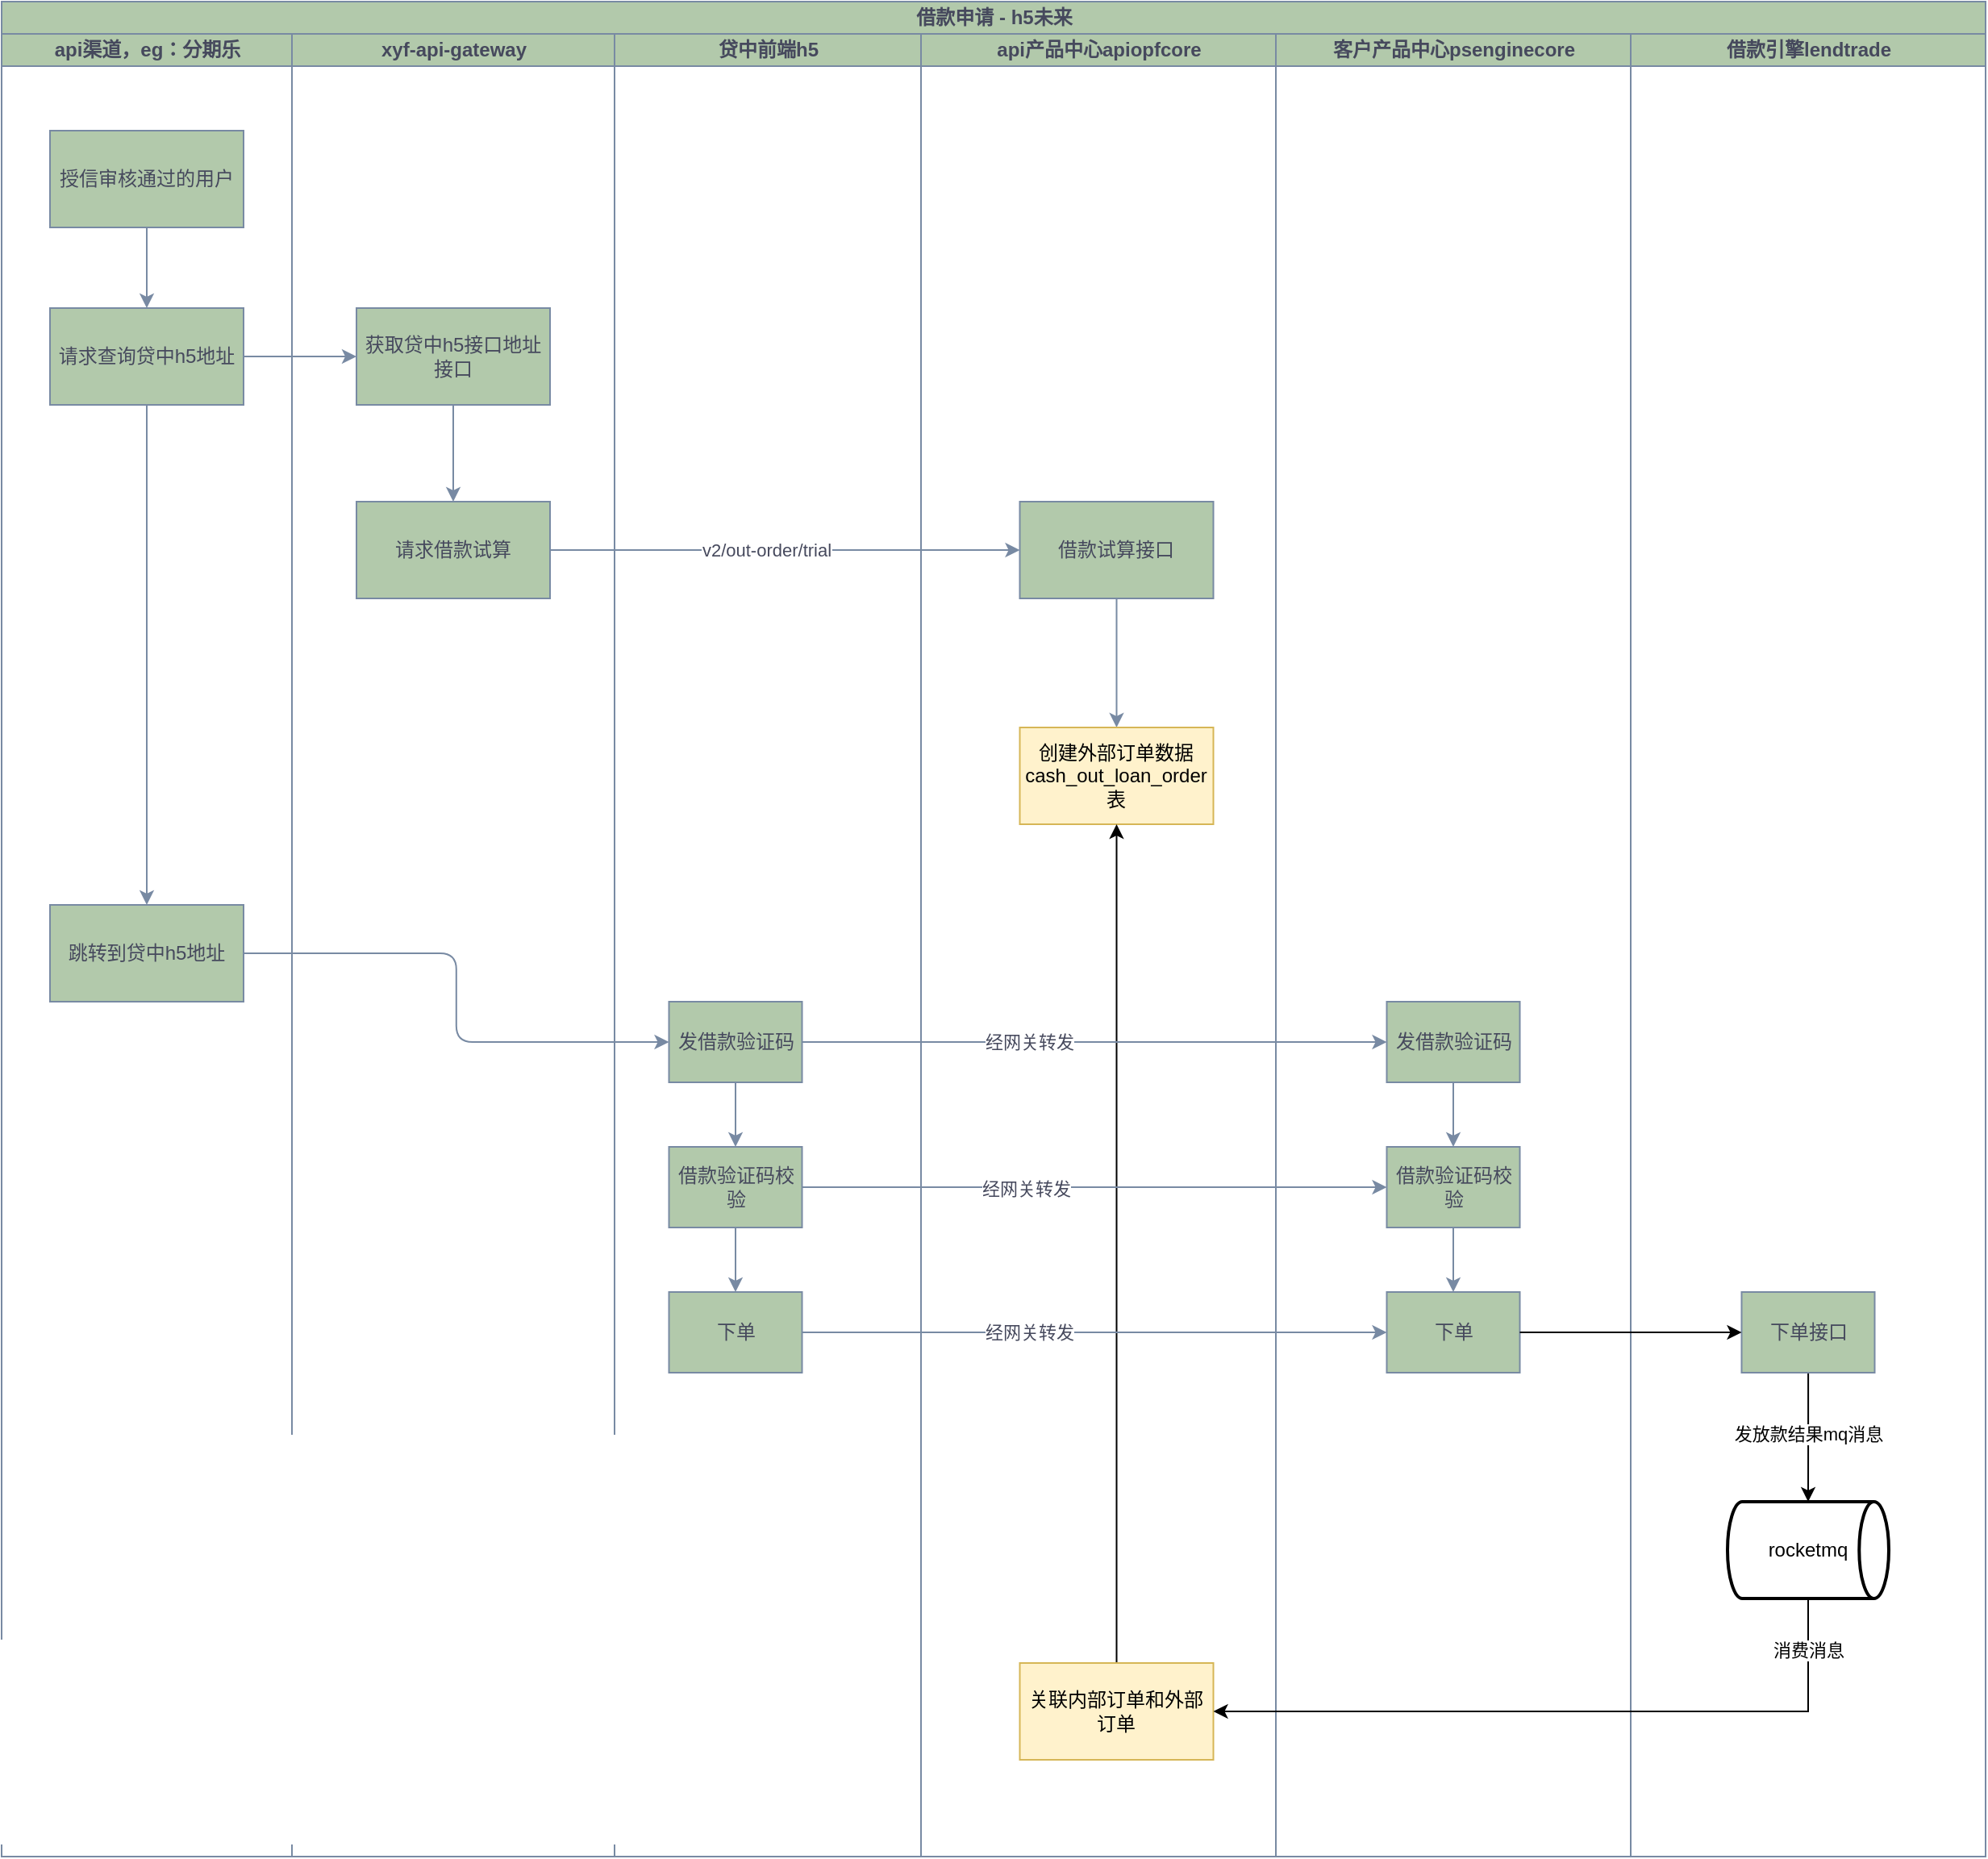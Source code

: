 <mxfile version="24.3.1" type="github">
  <diagram name="第 1 页" id="stsiB68LXINrgFX4fNCL">
    <mxGraphModel dx="1503" dy="912" grid="1" gridSize="10" guides="1" tooltips="1" connect="1" arrows="1" fold="1" page="1" pageScale="1" pageWidth="827" pageHeight="1169" math="0" shadow="0">
      <root>
        <mxCell id="0" />
        <mxCell id="1" parent="0" />
        <mxCell id="8x5K30sXBfW7uzls9D7D-3" value="借款申请 - h5未来" style="swimlane;childLayout=stackLayout;resizeParent=1;resizeParentMax=0;startSize=20;html=1;labelBackgroundColor=none;fillColor=#B2C9AB;strokeColor=#788AA3;fontColor=#46495D;" vertex="1" parent="1">
          <mxGeometry x="150" y="220" width="1230" height="1150" as="geometry" />
        </mxCell>
        <mxCell id="8x5K30sXBfW7uzls9D7D-4" value="api渠道，eg：分期乐" style="swimlane;startSize=20;html=1;labelBackgroundColor=none;fillColor=#B2C9AB;strokeColor=#788AA3;fontColor=#46495D;" vertex="1" parent="8x5K30sXBfW7uzls9D7D-3">
          <mxGeometry y="20" width="180" height="1130" as="geometry" />
        </mxCell>
        <mxCell id="8x5K30sXBfW7uzls9D7D-5" value="" style="edgeStyle=orthogonalEdgeStyle;rounded=0;orthogonalLoop=1;jettySize=auto;html=1;strokeColor=#788AA3;fontColor=#46495D;fillColor=#B2C9AB;" edge="1" parent="8x5K30sXBfW7uzls9D7D-4" source="8x5K30sXBfW7uzls9D7D-6" target="8x5K30sXBfW7uzls9D7D-8">
          <mxGeometry relative="1" as="geometry" />
        </mxCell>
        <mxCell id="8x5K30sXBfW7uzls9D7D-6" value="授信审核通过的用户" style="rounded=0;whiteSpace=wrap;html=1;strokeColor=#788AA3;fontColor=#46495D;fillColor=#B2C9AB;" vertex="1" parent="8x5K30sXBfW7uzls9D7D-4">
          <mxGeometry x="30" y="60" width="120" height="60" as="geometry" />
        </mxCell>
        <mxCell id="8x5K30sXBfW7uzls9D7D-7" style="edgeStyle=orthogonalEdgeStyle;curved=0;rounded=1;orthogonalLoop=1;jettySize=auto;html=1;strokeColor=#788AA3;align=center;verticalAlign=middle;fontFamily=Helvetica;fontSize=11;fontColor=#46495D;labelBackgroundColor=default;endArrow=classic;fillColor=#B2C9AB;" edge="1" parent="8x5K30sXBfW7uzls9D7D-4" source="8x5K30sXBfW7uzls9D7D-8" target="8x5K30sXBfW7uzls9D7D-9">
          <mxGeometry relative="1" as="geometry" />
        </mxCell>
        <mxCell id="8x5K30sXBfW7uzls9D7D-8" value="请求查询贷中h5地址" style="rounded=0;whiteSpace=wrap;html=1;strokeColor=#788AA3;fontColor=#46495D;fillColor=#B2C9AB;" vertex="1" parent="8x5K30sXBfW7uzls9D7D-4">
          <mxGeometry x="30" y="170" width="120" height="60" as="geometry" />
        </mxCell>
        <mxCell id="8x5K30sXBfW7uzls9D7D-9" value="跳转到贷中h5地址" style="rounded=0;whiteSpace=wrap;html=1;strokeColor=#788AA3;fontColor=#46495D;fillColor=#B2C9AB;" vertex="1" parent="8x5K30sXBfW7uzls9D7D-4">
          <mxGeometry x="30" y="540" width="120" height="60" as="geometry" />
        </mxCell>
        <mxCell id="8x5K30sXBfW7uzls9D7D-10" value="xyf-api-gateway" style="swimlane;startSize=20;html=1;labelBackgroundColor=none;fillColor=#B2C9AB;strokeColor=#788AA3;fontColor=#46495D;" vertex="1" parent="8x5K30sXBfW7uzls9D7D-3">
          <mxGeometry x="180" y="20" width="200" height="1130" as="geometry" />
        </mxCell>
        <mxCell id="8x5K30sXBfW7uzls9D7D-11" value="" style="edgeStyle=orthogonalEdgeStyle;curved=0;rounded=1;orthogonalLoop=1;jettySize=auto;html=1;strokeColor=#788AA3;align=center;verticalAlign=middle;fontFamily=Helvetica;fontSize=11;fontColor=#46495D;labelBackgroundColor=default;endArrow=classic;fillColor=#B2C9AB;" edge="1" parent="8x5K30sXBfW7uzls9D7D-10" source="8x5K30sXBfW7uzls9D7D-12" target="8x5K30sXBfW7uzls9D7D-13">
          <mxGeometry relative="1" as="geometry" />
        </mxCell>
        <mxCell id="8x5K30sXBfW7uzls9D7D-12" value="获取贷中h5接口地址接口" style="rounded=0;whiteSpace=wrap;html=1;strokeColor=#788AA3;fontColor=#46495D;fillColor=#B2C9AB;" vertex="1" parent="8x5K30sXBfW7uzls9D7D-10">
          <mxGeometry x="40" y="170" width="120" height="60" as="geometry" />
        </mxCell>
        <mxCell id="8x5K30sXBfW7uzls9D7D-13" value="请求借款试算" style="rounded=0;whiteSpace=wrap;html=1;strokeColor=#788AA3;fontColor=#46495D;fillColor=#B2C9AB;" vertex="1" parent="8x5K30sXBfW7uzls9D7D-10">
          <mxGeometry x="40" y="290" width="120" height="60" as="geometry" />
        </mxCell>
        <mxCell id="8x5K30sXBfW7uzls9D7D-14" value="贷中前端h5" style="swimlane;startSize=20;html=1;labelBackgroundColor=none;fillColor=#B2C9AB;strokeColor=#788AA3;fontColor=#46495D;" vertex="1" parent="8x5K30sXBfW7uzls9D7D-3">
          <mxGeometry x="380" y="20" width="190" height="1130" as="geometry" />
        </mxCell>
        <mxCell id="8x5K30sXBfW7uzls9D7D-15" value="" style="edgeStyle=orthogonalEdgeStyle;rounded=0;orthogonalLoop=1;jettySize=auto;html=1;strokeColor=#788AA3;fontColor=#46495D;fillColor=#B2C9AB;" edge="1" parent="8x5K30sXBfW7uzls9D7D-14" source="8x5K30sXBfW7uzls9D7D-16" target="8x5K30sXBfW7uzls9D7D-18">
          <mxGeometry relative="1" as="geometry" />
        </mxCell>
        <mxCell id="8x5K30sXBfW7uzls9D7D-16" value="发借款验证码" style="rounded=0;whiteSpace=wrap;html=1;strokeColor=#788AA3;fontColor=#46495D;fillColor=#B2C9AB;" vertex="1" parent="8x5K30sXBfW7uzls9D7D-14">
          <mxGeometry x="33.75" y="600" width="82.5" height="50" as="geometry" />
        </mxCell>
        <mxCell id="8x5K30sXBfW7uzls9D7D-17" value="" style="edgeStyle=orthogonalEdgeStyle;rounded=0;orthogonalLoop=1;jettySize=auto;html=1;strokeColor=#788AA3;fontColor=#46495D;fillColor=#B2C9AB;" edge="1" parent="8x5K30sXBfW7uzls9D7D-14" source="8x5K30sXBfW7uzls9D7D-18" target="8x5K30sXBfW7uzls9D7D-19">
          <mxGeometry relative="1" as="geometry" />
        </mxCell>
        <mxCell id="8x5K30sXBfW7uzls9D7D-18" value="借款验证码校验" style="rounded=0;whiteSpace=wrap;html=1;strokeColor=#788AA3;fontColor=#46495D;fillColor=#B2C9AB;" vertex="1" parent="8x5K30sXBfW7uzls9D7D-14">
          <mxGeometry x="33.75" y="690" width="82.5" height="50" as="geometry" />
        </mxCell>
        <mxCell id="8x5K30sXBfW7uzls9D7D-19" value="下单" style="rounded=0;whiteSpace=wrap;html=1;strokeColor=#788AA3;fontColor=#46495D;fillColor=#B2C9AB;" vertex="1" parent="8x5K30sXBfW7uzls9D7D-14">
          <mxGeometry x="33.75" y="780" width="82.5" height="50" as="geometry" />
        </mxCell>
        <mxCell id="8x5K30sXBfW7uzls9D7D-20" value="api产品中心apiopfcore" style="swimlane;startSize=20;html=1;labelBackgroundColor=none;fillColor=#B2C9AB;strokeColor=#788AA3;fontColor=#46495D;" vertex="1" parent="8x5K30sXBfW7uzls9D7D-3">
          <mxGeometry x="570" y="20" width="220" height="1130" as="geometry" />
        </mxCell>
        <mxCell id="8x5K30sXBfW7uzls9D7D-29" value="" style="edgeStyle=orthogonalEdgeStyle;curved=0;rounded=1;orthogonalLoop=1;jettySize=auto;html=1;strokeColor=#788AA3;align=center;verticalAlign=middle;fontFamily=Helvetica;fontSize=11;fontColor=#46495D;labelBackgroundColor=default;endArrow=classic;fillColor=#B2C9AB;" edge="1" parent="8x5K30sXBfW7uzls9D7D-20" source="8x5K30sXBfW7uzls9D7D-30" target="8x5K30sXBfW7uzls9D7D-31">
          <mxGeometry relative="1" as="geometry" />
        </mxCell>
        <mxCell id="8x5K30sXBfW7uzls9D7D-30" value="借款试算接口" style="rounded=0;whiteSpace=wrap;html=1;strokeColor=#788AA3;fontColor=#46495D;fillColor=#B2C9AB;" vertex="1" parent="8x5K30sXBfW7uzls9D7D-20">
          <mxGeometry x="61.25" y="290" width="120" height="60" as="geometry" />
        </mxCell>
        <mxCell id="8x5K30sXBfW7uzls9D7D-31" value="创建外部订单数据&lt;div&gt;cash_out_loan_order表&lt;/div&gt;" style="rounded=0;whiteSpace=wrap;html=1;strokeColor=#d6b656;fillColor=#fff2cc;" vertex="1" parent="8x5K30sXBfW7uzls9D7D-20">
          <mxGeometry x="61.25" y="430" width="120" height="60" as="geometry" />
        </mxCell>
        <mxCell id="8x5K30sXBfW7uzls9D7D-58" style="edgeStyle=orthogonalEdgeStyle;rounded=0;orthogonalLoop=1;jettySize=auto;html=1;entryX=0.5;entryY=1;entryDx=0;entryDy=0;" edge="1" parent="8x5K30sXBfW7uzls9D7D-20" source="8x5K30sXBfW7uzls9D7D-55" target="8x5K30sXBfW7uzls9D7D-31">
          <mxGeometry relative="1" as="geometry" />
        </mxCell>
        <mxCell id="8x5K30sXBfW7uzls9D7D-55" value="关联内部订单和外部订单" style="rounded=0;whiteSpace=wrap;html=1;strokeColor=#d6b656;fillColor=#fff2cc;" vertex="1" parent="8x5K30sXBfW7uzls9D7D-20">
          <mxGeometry x="61.25" y="1010" width="120" height="60" as="geometry" />
        </mxCell>
        <mxCell id="8x5K30sXBfW7uzls9D7D-44" value="客户产品中心psenginecore" style="swimlane;startSize=20;html=1;labelBackgroundColor=none;fillColor=#B2C9AB;strokeColor=#788AA3;fontColor=#46495D;" vertex="1" parent="8x5K30sXBfW7uzls9D7D-3">
          <mxGeometry x="790" y="20" width="220" height="1130" as="geometry" />
        </mxCell>
        <mxCell id="8x5K30sXBfW7uzls9D7D-21" value="" style="edgeStyle=orthogonalEdgeStyle;rounded=0;orthogonalLoop=1;jettySize=auto;html=1;strokeColor=#788AA3;fontColor=#46495D;fillColor=#B2C9AB;" edge="1" parent="8x5K30sXBfW7uzls9D7D-44" source="8x5K30sXBfW7uzls9D7D-22" target="8x5K30sXBfW7uzls9D7D-24">
          <mxGeometry relative="1" as="geometry" />
        </mxCell>
        <mxCell id="8x5K30sXBfW7uzls9D7D-22" value="发借款验证码" style="rounded=0;whiteSpace=wrap;html=1;strokeColor=#788AA3;fontColor=#46495D;fillColor=#B2C9AB;" vertex="1" parent="8x5K30sXBfW7uzls9D7D-44">
          <mxGeometry x="68.75" y="600" width="82.5" height="50" as="geometry" />
        </mxCell>
        <mxCell id="8x5K30sXBfW7uzls9D7D-23" value="" style="edgeStyle=orthogonalEdgeStyle;rounded=0;orthogonalLoop=1;jettySize=auto;html=1;strokeColor=#788AA3;fontColor=#46495D;fillColor=#B2C9AB;" edge="1" parent="8x5K30sXBfW7uzls9D7D-44" source="8x5K30sXBfW7uzls9D7D-24" target="8x5K30sXBfW7uzls9D7D-26">
          <mxGeometry relative="1" as="geometry" />
        </mxCell>
        <mxCell id="8x5K30sXBfW7uzls9D7D-24" value="借款验证码校验" style="rounded=0;whiteSpace=wrap;html=1;strokeColor=#788AA3;fontColor=#46495D;fillColor=#B2C9AB;" vertex="1" parent="8x5K30sXBfW7uzls9D7D-44">
          <mxGeometry x="68.75" y="690" width="82.5" height="50" as="geometry" />
        </mxCell>
        <mxCell id="8x5K30sXBfW7uzls9D7D-26" value="下单" style="rounded=0;whiteSpace=wrap;html=1;strokeColor=#788AA3;fontColor=#46495D;fillColor=#B2C9AB;" vertex="1" parent="8x5K30sXBfW7uzls9D7D-44">
          <mxGeometry x="68.75" y="780" width="82.5" height="50" as="geometry" />
        </mxCell>
        <mxCell id="8x5K30sXBfW7uzls9D7D-45" value="借款引擎lendtrade" style="swimlane;startSize=20;html=1;labelBackgroundColor=none;fillColor=#B2C9AB;strokeColor=#788AA3;fontColor=#46495D;" vertex="1" parent="8x5K30sXBfW7uzls9D7D-3">
          <mxGeometry x="1010" y="20" width="220" height="1130" as="geometry" />
        </mxCell>
        <mxCell id="8x5K30sXBfW7uzls9D7D-52" value="" style="edgeStyle=orthogonalEdgeStyle;rounded=0;orthogonalLoop=1;jettySize=auto;html=1;entryX=0.5;entryY=0;entryDx=0;entryDy=0;entryPerimeter=0;" edge="1" parent="8x5K30sXBfW7uzls9D7D-45" source="8x5K30sXBfW7uzls9D7D-49" target="8x5K30sXBfW7uzls9D7D-53">
          <mxGeometry relative="1" as="geometry">
            <mxPoint x="110" y="890.0" as="targetPoint" />
          </mxGeometry>
        </mxCell>
        <mxCell id="8x5K30sXBfW7uzls9D7D-54" value="发放款结果mq消息" style="edgeLabel;html=1;align=center;verticalAlign=middle;resizable=0;points=[];" vertex="1" connectable="0" parent="8x5K30sXBfW7uzls9D7D-52">
          <mxGeometry x="-0.051" relative="1" as="geometry">
            <mxPoint as="offset" />
          </mxGeometry>
        </mxCell>
        <mxCell id="8x5K30sXBfW7uzls9D7D-49" value="下单接口" style="rounded=0;whiteSpace=wrap;html=1;strokeColor=#788AA3;fontColor=#46495D;fillColor=#B2C9AB;" vertex="1" parent="8x5K30sXBfW7uzls9D7D-45">
          <mxGeometry x="68.75" y="780" width="82.5" height="50" as="geometry" />
        </mxCell>
        <mxCell id="8x5K30sXBfW7uzls9D7D-53" value="rocketmq" style="strokeWidth=2;html=1;shape=mxgraph.flowchart.direct_data;whiteSpace=wrap;" vertex="1" parent="8x5K30sXBfW7uzls9D7D-45">
          <mxGeometry x="60" y="910" width="100" height="60" as="geometry" />
        </mxCell>
        <mxCell id="8x5K30sXBfW7uzls9D7D-34" style="edgeStyle=orthogonalEdgeStyle;rounded=0;orthogonalLoop=1;jettySize=auto;html=1;entryX=0;entryY=0.5;entryDx=0;entryDy=0;strokeColor=#788AA3;fontColor=#46495D;fillColor=#B2C9AB;" edge="1" parent="8x5K30sXBfW7uzls9D7D-3" source="8x5K30sXBfW7uzls9D7D-8" target="8x5K30sXBfW7uzls9D7D-12">
          <mxGeometry relative="1" as="geometry" />
        </mxCell>
        <mxCell id="8x5K30sXBfW7uzls9D7D-35" style="edgeStyle=orthogonalEdgeStyle;rounded=0;orthogonalLoop=1;jettySize=auto;html=1;entryX=0;entryY=0.5;entryDx=0;entryDy=0;strokeColor=#788AA3;fontColor=#46495D;fillColor=#B2C9AB;" edge="1" parent="8x5K30sXBfW7uzls9D7D-3" source="8x5K30sXBfW7uzls9D7D-16" target="8x5K30sXBfW7uzls9D7D-22">
          <mxGeometry relative="1" as="geometry" />
        </mxCell>
        <mxCell id="8x5K30sXBfW7uzls9D7D-36" value="经网关转发" style="edgeLabel;html=1;align=center;verticalAlign=middle;resizable=0;points=[];strokeColor=#788AA3;fontColor=#46495D;fillColor=#B2C9AB;" vertex="1" connectable="0" parent="8x5K30sXBfW7uzls9D7D-35">
          <mxGeometry x="-0.286" y="-2" relative="1" as="geometry">
            <mxPoint x="11" y="-2" as="offset" />
          </mxGeometry>
        </mxCell>
        <mxCell id="8x5K30sXBfW7uzls9D7D-37" style="edgeStyle=orthogonalEdgeStyle;rounded=0;orthogonalLoop=1;jettySize=auto;html=1;entryX=0;entryY=0.5;entryDx=0;entryDy=0;strokeColor=#788AA3;fontColor=#46495D;fillColor=#B2C9AB;" edge="1" parent="8x5K30sXBfW7uzls9D7D-3" source="8x5K30sXBfW7uzls9D7D-18" target="8x5K30sXBfW7uzls9D7D-24">
          <mxGeometry relative="1" as="geometry" />
        </mxCell>
        <mxCell id="8x5K30sXBfW7uzls9D7D-38" value="&lt;span style=&quot;color: rgba(0, 0, 0, 0); font-family: monospace; font-size: 0px; text-align: start; background-color: rgb(251, 251, 251);&quot;&gt;%3CmxGraphModel%3E%3Croot%3E%3CmxCell%20id%3D%220%22%2F%3E%3CmxCell%20id%3D%221%22%20parent%3D%220%22%2F%3E%3CmxCell%20id%3D%222%22%20value%3D%22%E7%BB%8F%E7%BD%91%E5%85%B3%E8%BD%AC%E5%8F%91%22%20style%3D%22edgeLabel%3Bhtml%3D1%3Balign%3Dcenter%3BverticalAlign%3Dmiddle%3Bresizable%3D0%3Bpoints%3D%5B%5D%3BstrokeColor%3D%23788AA3%3BfontColor%3D%2346495D%3BfillColor%3D%23B2C9AB%3B%22%20vertex%3D%221%22%20connectable%3D%220%22%20parent%3D%221%22%3E%3CmxGeometry%20x%3D%22786.417%22%20y%3D%22865.0%22%20as%3D%22geometry%22%2F%3E%3C%2FmxCell%3E%3C%2Froot%3E%3C%2FmxGraphModel%3E&lt;/span&gt;" style="edgeLabel;html=1;align=center;verticalAlign=middle;resizable=0;points=[];strokeColor=#788AA3;fontColor=#46495D;fillColor=#B2C9AB;" vertex="1" connectable="0" parent="8x5K30sXBfW7uzls9D7D-37">
          <mxGeometry x="-0.286" y="1" relative="1" as="geometry">
            <mxPoint x="11" y="1" as="offset" />
          </mxGeometry>
        </mxCell>
        <mxCell id="8x5K30sXBfW7uzls9D7D-48" value="&lt;span style=&quot;color: rgb(70, 73, 93);&quot;&gt;经网关转发&lt;/span&gt;" style="edgeLabel;html=1;align=center;verticalAlign=middle;resizable=0;points=[];" vertex="1" connectable="0" parent="8x5K30sXBfW7uzls9D7D-37">
          <mxGeometry x="-0.237" y="-1" relative="1" as="geometry">
            <mxPoint as="offset" />
          </mxGeometry>
        </mxCell>
        <mxCell id="8x5K30sXBfW7uzls9D7D-39" style="edgeStyle=orthogonalEdgeStyle;rounded=0;orthogonalLoop=1;jettySize=auto;html=1;entryX=0;entryY=0.5;entryDx=0;entryDy=0;strokeColor=#788AA3;fontColor=#46495D;fillColor=#B2C9AB;" edge="1" parent="8x5K30sXBfW7uzls9D7D-3" source="8x5K30sXBfW7uzls9D7D-19" target="8x5K30sXBfW7uzls9D7D-26">
          <mxGeometry relative="1" as="geometry" />
        </mxCell>
        <mxCell id="8x5K30sXBfW7uzls9D7D-40" value="经网关转发" style="edgeLabel;html=1;align=center;verticalAlign=middle;resizable=0;points=[];strokeColor=#788AA3;fontColor=#46495D;fillColor=#B2C9AB;" vertex="1" connectable="0" parent="8x5K30sXBfW7uzls9D7D-39">
          <mxGeometry x="-0.286" y="-2" relative="1" as="geometry">
            <mxPoint x="11" y="-2" as="offset" />
          </mxGeometry>
        </mxCell>
        <mxCell id="8x5K30sXBfW7uzls9D7D-41" style="edgeStyle=orthogonalEdgeStyle;rounded=1;orthogonalLoop=1;jettySize=auto;html=1;entryX=0;entryY=0.5;entryDx=0;entryDy=0;strokeColor=#788AA3;fontColor=#46495D;fillColor=#B2C9AB;curved=0;" edge="1" parent="8x5K30sXBfW7uzls9D7D-3" source="8x5K30sXBfW7uzls9D7D-9" target="8x5K30sXBfW7uzls9D7D-16">
          <mxGeometry relative="1" as="geometry" />
        </mxCell>
        <mxCell id="8x5K30sXBfW7uzls9D7D-42" style="edgeStyle=orthogonalEdgeStyle;curved=0;rounded=1;orthogonalLoop=1;jettySize=auto;html=1;strokeColor=#788AA3;align=center;verticalAlign=middle;fontFamily=Helvetica;fontSize=11;fontColor=#46495D;labelBackgroundColor=default;endArrow=classic;fillColor=#B2C9AB;" edge="1" parent="8x5K30sXBfW7uzls9D7D-3" source="8x5K30sXBfW7uzls9D7D-13" target="8x5K30sXBfW7uzls9D7D-30">
          <mxGeometry relative="1" as="geometry" />
        </mxCell>
        <mxCell id="8x5K30sXBfW7uzls9D7D-43" value="v2/out-order/trial" style="edgeLabel;html=1;align=center;verticalAlign=middle;resizable=0;points=[];strokeColor=#788AA3;fontFamily=Helvetica;fontSize=11;fontColor=#46495D;labelBackgroundColor=default;fillColor=#B2C9AB;" vertex="1" connectable="0" parent="8x5K30sXBfW7uzls9D7D-42">
          <mxGeometry x="-0.081" relative="1" as="geometry">
            <mxPoint as="offset" />
          </mxGeometry>
        </mxCell>
        <mxCell id="8x5K30sXBfW7uzls9D7D-50" style="edgeStyle=orthogonalEdgeStyle;rounded=0;orthogonalLoop=1;jettySize=auto;html=1;" edge="1" parent="8x5K30sXBfW7uzls9D7D-3" source="8x5K30sXBfW7uzls9D7D-26" target="8x5K30sXBfW7uzls9D7D-49">
          <mxGeometry relative="1" as="geometry" />
        </mxCell>
        <mxCell id="8x5K30sXBfW7uzls9D7D-56" style="edgeStyle=orthogonalEdgeStyle;rounded=0;orthogonalLoop=1;jettySize=auto;html=1;entryX=1;entryY=0.5;entryDx=0;entryDy=0;" edge="1" parent="8x5K30sXBfW7uzls9D7D-3" source="8x5K30sXBfW7uzls9D7D-53" target="8x5K30sXBfW7uzls9D7D-55">
          <mxGeometry relative="1" as="geometry">
            <Array as="points">
              <mxPoint x="1120" y="1060" />
            </Array>
          </mxGeometry>
        </mxCell>
        <mxCell id="8x5K30sXBfW7uzls9D7D-57" value="消费消息" style="edgeLabel;html=1;align=center;verticalAlign=middle;resizable=0;points=[];" vertex="1" connectable="0" parent="8x5K30sXBfW7uzls9D7D-56">
          <mxGeometry x="-0.853" relative="1" as="geometry">
            <mxPoint as="offset" />
          </mxGeometry>
        </mxCell>
      </root>
    </mxGraphModel>
  </diagram>
</mxfile>
